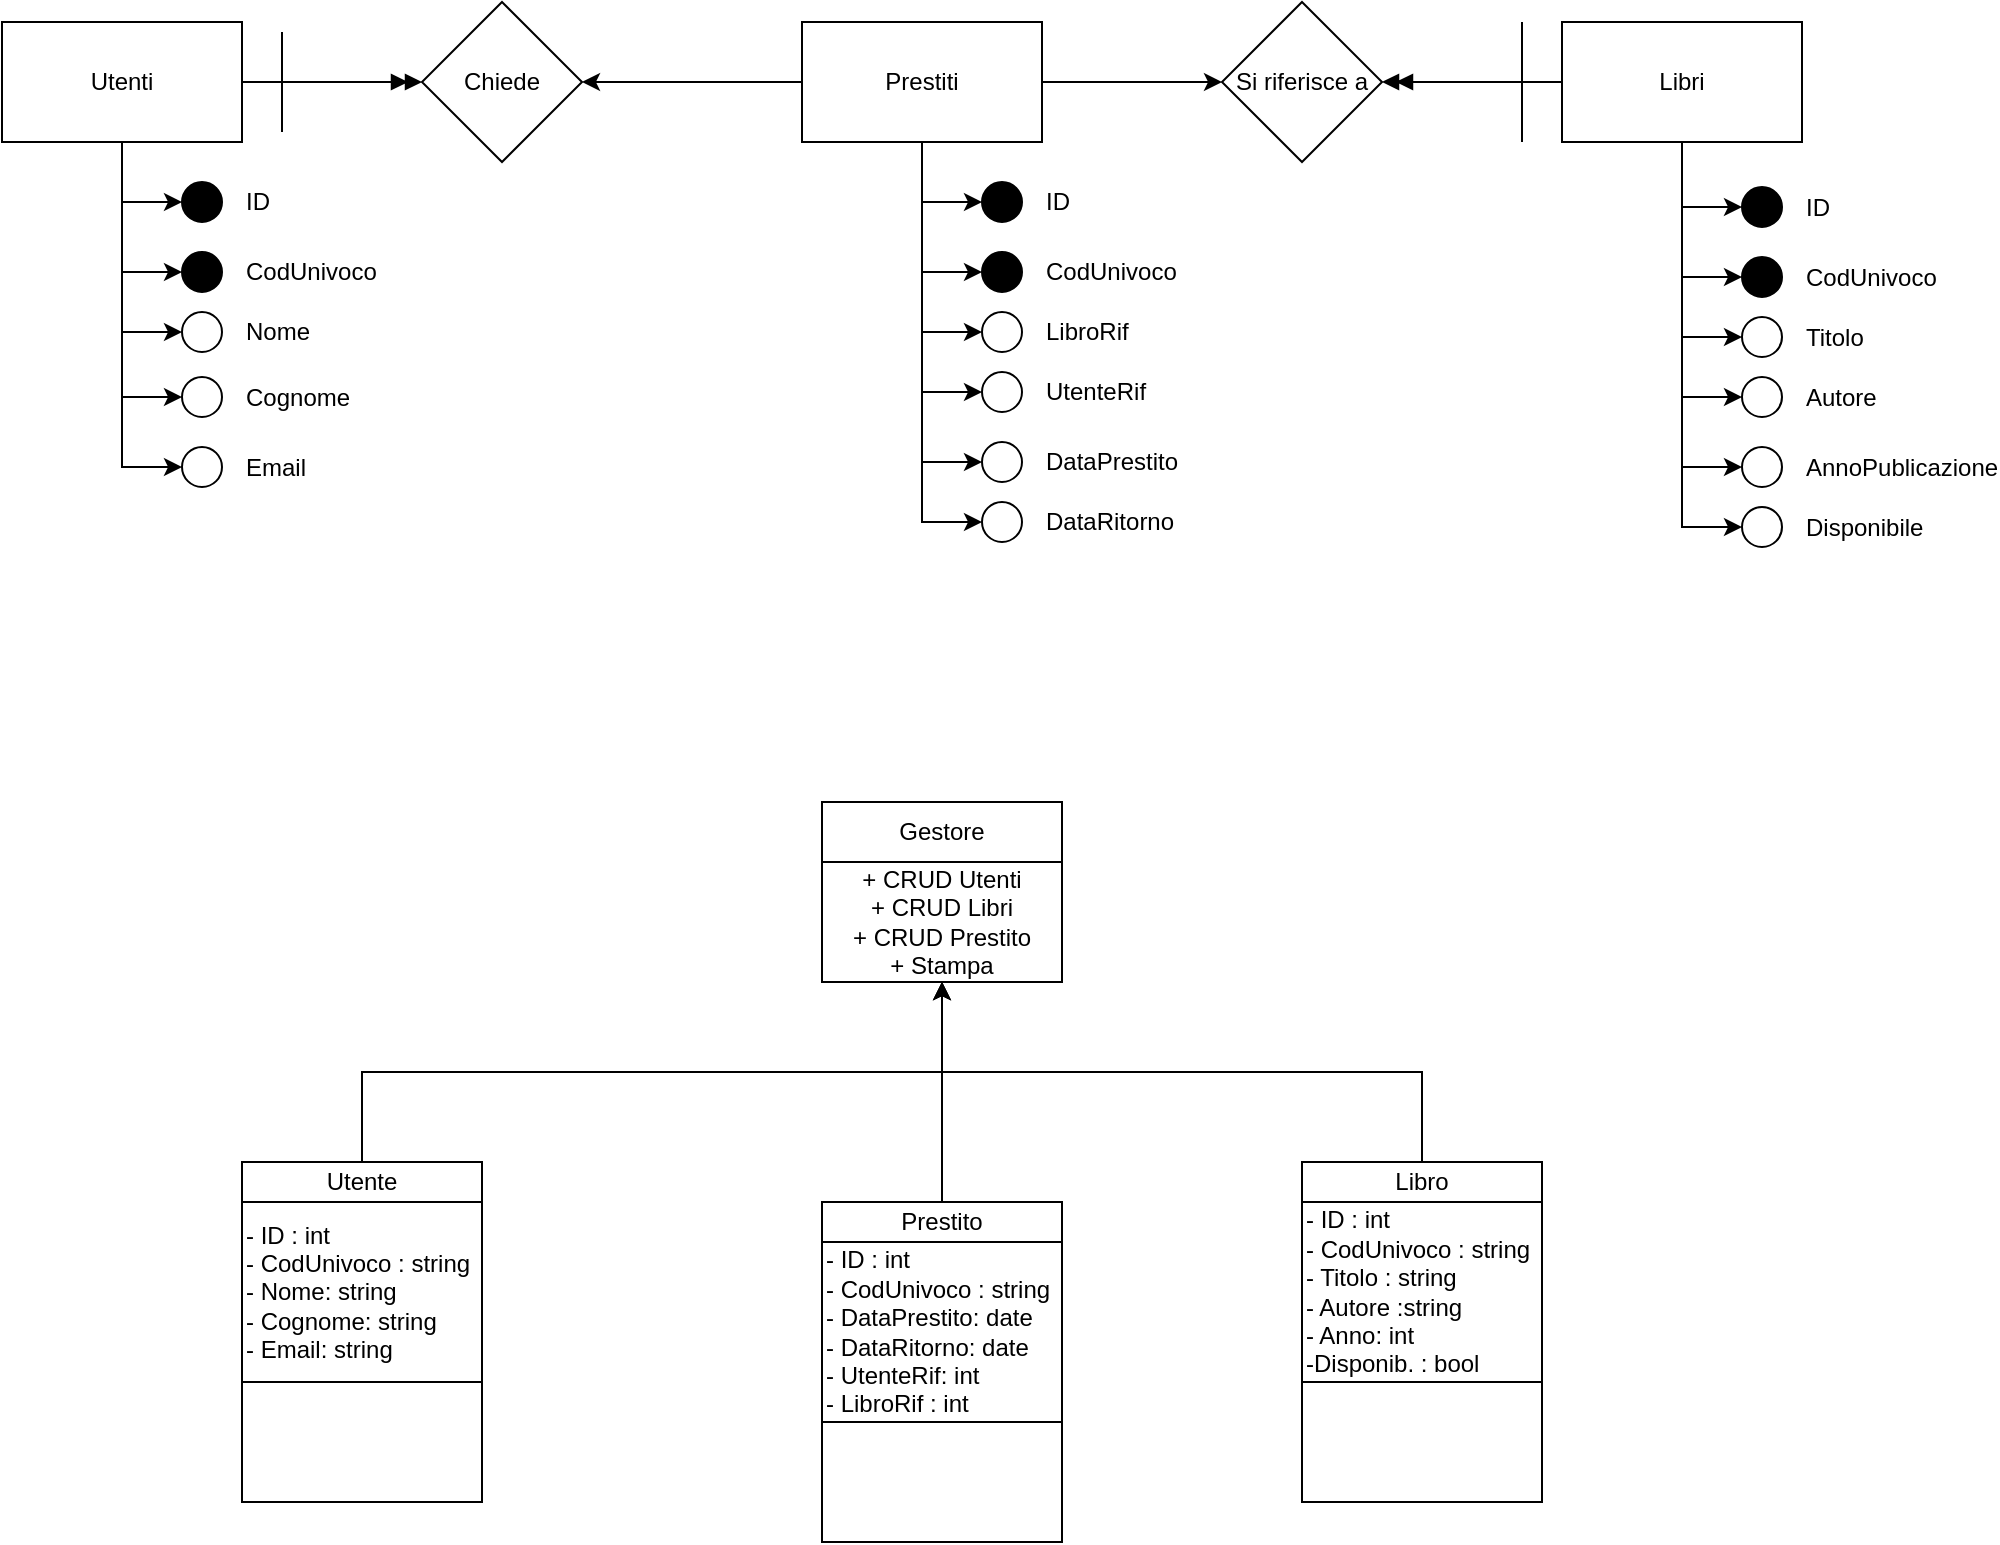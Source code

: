 <mxfile version="24.7.8">
  <diagram name="Pagina-1" id="hVnC4XfOqoPB96STK4v9">
    <mxGraphModel dx="1863" dy="614" grid="1" gridSize="10" guides="1" tooltips="1" connect="1" arrows="1" fold="1" page="1" pageScale="1" pageWidth="827" pageHeight="1169" math="0" shadow="0">
      <root>
        <mxCell id="0" />
        <mxCell id="1" parent="0" />
        <mxCell id="nJrMl64BiXKIPBicfdOv-7" style="edgeStyle=orthogonalEdgeStyle;rounded=0;orthogonalLoop=1;jettySize=auto;html=1;exitX=1;exitY=0.5;exitDx=0;exitDy=0;entryX=0;entryY=0.5;entryDx=0;entryDy=0;endArrow=doubleBlock;endFill=1;" edge="1" parent="1" source="nJrMl64BiXKIPBicfdOv-2" target="nJrMl64BiXKIPBicfdOv-5">
          <mxGeometry relative="1" as="geometry" />
        </mxCell>
        <mxCell id="nJrMl64BiXKIPBicfdOv-11" style="edgeStyle=orthogonalEdgeStyle;rounded=0;orthogonalLoop=1;jettySize=auto;html=1;exitX=0;exitY=0.5;exitDx=0;exitDy=0;entryX=1;entryY=0.5;entryDx=0;entryDy=0;endArrow=doubleBlock;endFill=1;" edge="1" parent="1" source="nJrMl64BiXKIPBicfdOv-3" target="nJrMl64BiXKIPBicfdOv-6">
          <mxGeometry relative="1" as="geometry" />
        </mxCell>
        <mxCell id="nJrMl64BiXKIPBicfdOv-9" style="edgeStyle=orthogonalEdgeStyle;rounded=0;orthogonalLoop=1;jettySize=auto;html=1;exitX=0;exitY=0.5;exitDx=0;exitDy=0;entryX=1;entryY=0.5;entryDx=0;entryDy=0;" edge="1" parent="1" source="nJrMl64BiXKIPBicfdOv-4" target="nJrMl64BiXKIPBicfdOv-5">
          <mxGeometry relative="1" as="geometry" />
        </mxCell>
        <mxCell id="nJrMl64BiXKIPBicfdOv-10" style="edgeStyle=orthogonalEdgeStyle;rounded=0;orthogonalLoop=1;jettySize=auto;html=1;exitX=1;exitY=0.5;exitDx=0;exitDy=0;entryX=0;entryY=0.5;entryDx=0;entryDy=0;" edge="1" parent="1" source="nJrMl64BiXKIPBicfdOv-4" target="nJrMl64BiXKIPBicfdOv-6">
          <mxGeometry relative="1" as="geometry" />
        </mxCell>
        <mxCell id="nJrMl64BiXKIPBicfdOv-5" value="Chiede" style="rhombus;whiteSpace=wrap;html=1;" vertex="1" parent="1">
          <mxGeometry x="130" y="240" width="80" height="80" as="geometry" />
        </mxCell>
        <mxCell id="nJrMl64BiXKIPBicfdOv-6" value="Si riferisce a" style="rhombus;whiteSpace=wrap;html=1;" vertex="1" parent="1">
          <mxGeometry x="530" y="240" width="80" height="80" as="geometry" />
        </mxCell>
        <mxCell id="nJrMl64BiXKIPBicfdOv-8" value="" style="endArrow=none;html=1;rounded=0;" edge="1" parent="1">
          <mxGeometry width="50" height="50" relative="1" as="geometry">
            <mxPoint x="60" y="305" as="sourcePoint" />
            <mxPoint x="60" y="255" as="targetPoint" />
          </mxGeometry>
        </mxCell>
        <mxCell id="nJrMl64BiXKIPBicfdOv-12" value="" style="endArrow=none;html=1;rounded=0;" edge="1" parent="1">
          <mxGeometry width="50" height="50" relative="1" as="geometry">
            <mxPoint x="680" y="310" as="sourcePoint" />
            <mxPoint x="680" y="250" as="targetPoint" />
          </mxGeometry>
        </mxCell>
        <mxCell id="nJrMl64BiXKIPBicfdOv-46" value="" style="group" vertex="1" connectable="0" parent="1">
          <mxGeometry x="-80" y="250" width="180" height="170" as="geometry" />
        </mxCell>
        <mxCell id="nJrMl64BiXKIPBicfdOv-2" value="Utenti" style="rounded=0;whiteSpace=wrap;html=1;" vertex="1" parent="nJrMl64BiXKIPBicfdOv-46">
          <mxGeometry width="120" height="60" as="geometry" />
        </mxCell>
        <mxCell id="nJrMl64BiXKIPBicfdOv-13" value="" style="ellipse;whiteSpace=wrap;html=1;aspect=fixed;fillColor=#000000;" vertex="1" parent="nJrMl64BiXKIPBicfdOv-46">
          <mxGeometry x="90" y="80" width="20" height="20" as="geometry" />
        </mxCell>
        <mxCell id="nJrMl64BiXKIPBicfdOv-14" value="ID" style="text;html=1;align=left;verticalAlign=middle;whiteSpace=wrap;rounded=0;" vertex="1" parent="nJrMl64BiXKIPBicfdOv-46">
          <mxGeometry x="120" y="75" width="60" height="30" as="geometry" />
        </mxCell>
        <mxCell id="nJrMl64BiXKIPBicfdOv-18" value="CodUnivoco" style="text;html=1;align=left;verticalAlign=middle;whiteSpace=wrap;rounded=0;" vertex="1" parent="nJrMl64BiXKIPBicfdOv-46">
          <mxGeometry x="120" y="110" width="60" height="30" as="geometry" />
        </mxCell>
        <mxCell id="nJrMl64BiXKIPBicfdOv-19" value="" style="ellipse;whiteSpace=wrap;html=1;aspect=fixed;strokeColor=default;fillColor=#000000;" vertex="1" parent="nJrMl64BiXKIPBicfdOv-46">
          <mxGeometry x="90" y="115" width="20" height="20" as="geometry" />
        </mxCell>
        <mxCell id="nJrMl64BiXKIPBicfdOv-20" value="Nome" style="text;html=1;align=left;verticalAlign=middle;whiteSpace=wrap;rounded=0;" vertex="1" parent="nJrMl64BiXKIPBicfdOv-46">
          <mxGeometry x="120" y="140" width="60" height="30" as="geometry" />
        </mxCell>
        <mxCell id="nJrMl64BiXKIPBicfdOv-21" value="" style="ellipse;whiteSpace=wrap;html=1;aspect=fixed;" vertex="1" parent="nJrMl64BiXKIPBicfdOv-46">
          <mxGeometry x="90" y="145" width="20" height="20" as="geometry" />
        </mxCell>
        <mxCell id="nJrMl64BiXKIPBicfdOv-23" style="edgeStyle=orthogonalEdgeStyle;rounded=0;orthogonalLoop=1;jettySize=auto;html=1;exitX=0.5;exitY=1;exitDx=0;exitDy=0;entryX=0;entryY=0.5;entryDx=0;entryDy=0;" edge="1" parent="nJrMl64BiXKIPBicfdOv-46" source="nJrMl64BiXKIPBicfdOv-2" target="nJrMl64BiXKIPBicfdOv-13">
          <mxGeometry relative="1" as="geometry">
            <Array as="points">
              <mxPoint x="60" y="90" />
            </Array>
          </mxGeometry>
        </mxCell>
        <mxCell id="nJrMl64BiXKIPBicfdOv-25" style="edgeStyle=orthogonalEdgeStyle;rounded=0;orthogonalLoop=1;jettySize=auto;html=1;exitX=0.5;exitY=1;exitDx=0;exitDy=0;entryX=0;entryY=0.5;entryDx=0;entryDy=0;" edge="1" parent="nJrMl64BiXKIPBicfdOv-46" source="nJrMl64BiXKIPBicfdOv-2" target="nJrMl64BiXKIPBicfdOv-19">
          <mxGeometry relative="1" as="geometry" />
        </mxCell>
        <mxCell id="nJrMl64BiXKIPBicfdOv-26" style="edgeStyle=orthogonalEdgeStyle;rounded=0;orthogonalLoop=1;jettySize=auto;html=1;exitX=0.5;exitY=1;exitDx=0;exitDy=0;entryX=0;entryY=0.5;entryDx=0;entryDy=0;" edge="1" parent="nJrMl64BiXKIPBicfdOv-46" source="nJrMl64BiXKIPBicfdOv-2" target="nJrMl64BiXKIPBicfdOv-21">
          <mxGeometry relative="1" as="geometry" />
        </mxCell>
        <mxCell id="nJrMl64BiXKIPBicfdOv-53" value="" style="group" vertex="1" connectable="0" parent="1">
          <mxGeometry x="320" y="250" width="180" height="265" as="geometry" />
        </mxCell>
        <mxCell id="nJrMl64BiXKIPBicfdOv-4" value="Prestiti" style="rounded=0;whiteSpace=wrap;html=1;" vertex="1" parent="nJrMl64BiXKIPBicfdOv-53">
          <mxGeometry width="120" height="60" as="geometry" />
        </mxCell>
        <mxCell id="nJrMl64BiXKIPBicfdOv-28" value="" style="ellipse;whiteSpace=wrap;html=1;aspect=fixed;fillColor=#000000;" vertex="1" parent="nJrMl64BiXKIPBicfdOv-53">
          <mxGeometry x="90" y="80" width="20" height="20" as="geometry" />
        </mxCell>
        <mxCell id="nJrMl64BiXKIPBicfdOv-29" value="ID" style="text;html=1;align=left;verticalAlign=middle;whiteSpace=wrap;rounded=0;" vertex="1" parent="nJrMl64BiXKIPBicfdOv-53">
          <mxGeometry x="120" y="75" width="60" height="30" as="geometry" />
        </mxCell>
        <mxCell id="nJrMl64BiXKIPBicfdOv-30" value="CodUnivoco" style="text;html=1;align=left;verticalAlign=middle;whiteSpace=wrap;rounded=0;" vertex="1" parent="nJrMl64BiXKIPBicfdOv-53">
          <mxGeometry x="120" y="110" width="60" height="30" as="geometry" />
        </mxCell>
        <mxCell id="nJrMl64BiXKIPBicfdOv-31" value="" style="ellipse;whiteSpace=wrap;html=1;aspect=fixed;fillColor=#000000;" vertex="1" parent="nJrMl64BiXKIPBicfdOv-53">
          <mxGeometry x="90" y="115" width="20" height="20" as="geometry" />
        </mxCell>
        <mxCell id="nJrMl64BiXKIPBicfdOv-32" value="LibroRif" style="text;html=1;align=left;verticalAlign=middle;whiteSpace=wrap;rounded=0;" vertex="1" parent="nJrMl64BiXKIPBicfdOv-53">
          <mxGeometry x="120" y="140" width="60" height="30" as="geometry" />
        </mxCell>
        <mxCell id="nJrMl64BiXKIPBicfdOv-33" value="" style="ellipse;whiteSpace=wrap;html=1;aspect=fixed;fillColor=#FFFFFF;" vertex="1" parent="nJrMl64BiXKIPBicfdOv-53">
          <mxGeometry x="90" y="145" width="20" height="20" as="geometry" />
        </mxCell>
        <mxCell id="nJrMl64BiXKIPBicfdOv-34" value="" style="ellipse;whiteSpace=wrap;html=1;aspect=fixed;fillColor=#FFFFFF;" vertex="1" parent="nJrMl64BiXKIPBicfdOv-53">
          <mxGeometry x="90" y="175" width="20" height="20" as="geometry" />
        </mxCell>
        <mxCell id="nJrMl64BiXKIPBicfdOv-35" value="UtenteRif" style="text;html=1;align=left;verticalAlign=middle;whiteSpace=wrap;rounded=0;" vertex="1" parent="nJrMl64BiXKIPBicfdOv-53">
          <mxGeometry x="120" y="170" width="60" height="30" as="geometry" />
        </mxCell>
        <mxCell id="nJrMl64BiXKIPBicfdOv-36" value="DataPrestito" style="text;html=1;align=left;verticalAlign=middle;whiteSpace=wrap;rounded=0;" vertex="1" parent="nJrMl64BiXKIPBicfdOv-53">
          <mxGeometry x="120" y="205" width="60" height="30" as="geometry" />
        </mxCell>
        <mxCell id="nJrMl64BiXKIPBicfdOv-37" value="" style="ellipse;whiteSpace=wrap;html=1;aspect=fixed;" vertex="1" parent="nJrMl64BiXKIPBicfdOv-53">
          <mxGeometry x="90" y="210" width="20" height="20" as="geometry" />
        </mxCell>
        <mxCell id="nJrMl64BiXKIPBicfdOv-38" value="DataRitorno" style="text;html=1;align=left;verticalAlign=middle;whiteSpace=wrap;rounded=0;" vertex="1" parent="nJrMl64BiXKIPBicfdOv-53">
          <mxGeometry x="120" y="235" width="60" height="30" as="geometry" />
        </mxCell>
        <mxCell id="nJrMl64BiXKIPBicfdOv-39" value="" style="ellipse;whiteSpace=wrap;html=1;aspect=fixed;" vertex="1" parent="nJrMl64BiXKIPBicfdOv-53">
          <mxGeometry x="90" y="240" width="20" height="20" as="geometry" />
        </mxCell>
        <mxCell id="nJrMl64BiXKIPBicfdOv-40" style="edgeStyle=orthogonalEdgeStyle;rounded=0;orthogonalLoop=1;jettySize=auto;html=1;exitX=0.5;exitY=1;exitDx=0;exitDy=0;entryX=0;entryY=0.5;entryDx=0;entryDy=0;" edge="1" parent="nJrMl64BiXKIPBicfdOv-53" source="nJrMl64BiXKIPBicfdOv-4" target="nJrMl64BiXKIPBicfdOv-28">
          <mxGeometry relative="1" as="geometry" />
        </mxCell>
        <mxCell id="nJrMl64BiXKIPBicfdOv-41" style="edgeStyle=orthogonalEdgeStyle;rounded=0;orthogonalLoop=1;jettySize=auto;html=1;exitX=0.5;exitY=1;exitDx=0;exitDy=0;entryX=0;entryY=0.5;entryDx=0;entryDy=0;" edge="1" parent="nJrMl64BiXKIPBicfdOv-53" source="nJrMl64BiXKIPBicfdOv-4" target="nJrMl64BiXKIPBicfdOv-31">
          <mxGeometry relative="1" as="geometry" />
        </mxCell>
        <mxCell id="nJrMl64BiXKIPBicfdOv-42" style="edgeStyle=orthogonalEdgeStyle;rounded=0;orthogonalLoop=1;jettySize=auto;html=1;exitX=0.5;exitY=1;exitDx=0;exitDy=0;entryX=0;entryY=0.5;entryDx=0;entryDy=0;" edge="1" parent="nJrMl64BiXKIPBicfdOv-53" source="nJrMl64BiXKIPBicfdOv-4" target="nJrMl64BiXKIPBicfdOv-33">
          <mxGeometry relative="1" as="geometry" />
        </mxCell>
        <mxCell id="nJrMl64BiXKIPBicfdOv-43" style="edgeStyle=orthogonalEdgeStyle;rounded=0;orthogonalLoop=1;jettySize=auto;html=1;exitX=0.5;exitY=1;exitDx=0;exitDy=0;entryX=0;entryY=0.5;entryDx=0;entryDy=0;" edge="1" parent="nJrMl64BiXKIPBicfdOv-53" source="nJrMl64BiXKIPBicfdOv-4" target="nJrMl64BiXKIPBicfdOv-34">
          <mxGeometry relative="1" as="geometry" />
        </mxCell>
        <mxCell id="nJrMl64BiXKIPBicfdOv-44" style="edgeStyle=orthogonalEdgeStyle;rounded=0;orthogonalLoop=1;jettySize=auto;html=1;exitX=0.5;exitY=1;exitDx=0;exitDy=0;entryX=0;entryY=0.5;entryDx=0;entryDy=0;" edge="1" parent="nJrMl64BiXKIPBicfdOv-53" source="nJrMl64BiXKIPBicfdOv-4" target="nJrMl64BiXKIPBicfdOv-37">
          <mxGeometry relative="1" as="geometry" />
        </mxCell>
        <mxCell id="nJrMl64BiXKIPBicfdOv-45" style="edgeStyle=orthogonalEdgeStyle;rounded=0;orthogonalLoop=1;jettySize=auto;html=1;exitX=0.5;exitY=1;exitDx=0;exitDy=0;entryX=0;entryY=0.5;entryDx=0;entryDy=0;" edge="1" parent="nJrMl64BiXKIPBicfdOv-53" source="nJrMl64BiXKIPBicfdOv-4" target="nJrMl64BiXKIPBicfdOv-39">
          <mxGeometry relative="1" as="geometry" />
        </mxCell>
        <mxCell id="nJrMl64BiXKIPBicfdOv-66" value="" style="group" vertex="1" connectable="0" parent="1">
          <mxGeometry x="700" y="250" width="180" height="267.5" as="geometry" />
        </mxCell>
        <mxCell id="nJrMl64BiXKIPBicfdOv-3" value="Libri" style="rounded=0;whiteSpace=wrap;html=1;" vertex="1" parent="nJrMl64BiXKIPBicfdOv-66">
          <mxGeometry width="120" height="60" as="geometry" />
        </mxCell>
        <mxCell id="nJrMl64BiXKIPBicfdOv-47" value="" style="ellipse;whiteSpace=wrap;html=1;aspect=fixed;fillColor=#000000;" vertex="1" parent="nJrMl64BiXKIPBicfdOv-66">
          <mxGeometry x="90" y="82.5" width="20" height="20" as="geometry" />
        </mxCell>
        <mxCell id="nJrMl64BiXKIPBicfdOv-48" value="ID" style="text;html=1;align=left;verticalAlign=middle;whiteSpace=wrap;rounded=0;" vertex="1" parent="nJrMl64BiXKIPBicfdOv-66">
          <mxGeometry x="120" y="77.5" width="60" height="30" as="geometry" />
        </mxCell>
        <mxCell id="nJrMl64BiXKIPBicfdOv-49" value="CodUnivoco" style="text;html=1;align=left;verticalAlign=middle;whiteSpace=wrap;rounded=0;" vertex="1" parent="nJrMl64BiXKIPBicfdOv-66">
          <mxGeometry x="120" y="112.5" width="60" height="30" as="geometry" />
        </mxCell>
        <mxCell id="nJrMl64BiXKIPBicfdOv-50" value="" style="ellipse;whiteSpace=wrap;html=1;aspect=fixed;fillColor=#000000;" vertex="1" parent="nJrMl64BiXKIPBicfdOv-66">
          <mxGeometry x="90" y="117.5" width="20" height="20" as="geometry" />
        </mxCell>
        <mxCell id="nJrMl64BiXKIPBicfdOv-51" value="Titolo" style="text;html=1;align=left;verticalAlign=middle;whiteSpace=wrap;rounded=0;" vertex="1" parent="nJrMl64BiXKIPBicfdOv-66">
          <mxGeometry x="120" y="142.5" width="60" height="30" as="geometry" />
        </mxCell>
        <mxCell id="nJrMl64BiXKIPBicfdOv-52" value="" style="ellipse;whiteSpace=wrap;html=1;aspect=fixed;" vertex="1" parent="nJrMl64BiXKIPBicfdOv-66">
          <mxGeometry x="90" y="147.5" width="20" height="20" as="geometry" />
        </mxCell>
        <mxCell id="nJrMl64BiXKIPBicfdOv-54" value="" style="ellipse;whiteSpace=wrap;html=1;aspect=fixed;" vertex="1" parent="nJrMl64BiXKIPBicfdOv-66">
          <mxGeometry x="90" y="177.5" width="20" height="20" as="geometry" />
        </mxCell>
        <mxCell id="nJrMl64BiXKIPBicfdOv-55" value="Autore" style="text;html=1;align=left;verticalAlign=middle;whiteSpace=wrap;rounded=0;" vertex="1" parent="nJrMl64BiXKIPBicfdOv-66">
          <mxGeometry x="120" y="172.5" width="60" height="30" as="geometry" />
        </mxCell>
        <mxCell id="nJrMl64BiXKIPBicfdOv-56" value="AnnoPublicazione" style="text;html=1;align=left;verticalAlign=middle;whiteSpace=wrap;rounded=0;" vertex="1" parent="nJrMl64BiXKIPBicfdOv-66">
          <mxGeometry x="120" y="207.5" width="60" height="30" as="geometry" />
        </mxCell>
        <mxCell id="nJrMl64BiXKIPBicfdOv-57" value="" style="ellipse;whiteSpace=wrap;html=1;aspect=fixed;" vertex="1" parent="nJrMl64BiXKIPBicfdOv-66">
          <mxGeometry x="90" y="212.5" width="20" height="20" as="geometry" />
        </mxCell>
        <mxCell id="nJrMl64BiXKIPBicfdOv-58" value="Disponibile" style="text;html=1;align=left;verticalAlign=middle;whiteSpace=wrap;rounded=0;" vertex="1" parent="nJrMl64BiXKIPBicfdOv-66">
          <mxGeometry x="120" y="237.5" width="60" height="30" as="geometry" />
        </mxCell>
        <mxCell id="nJrMl64BiXKIPBicfdOv-59" value="" style="ellipse;whiteSpace=wrap;html=1;aspect=fixed;" vertex="1" parent="nJrMl64BiXKIPBicfdOv-66">
          <mxGeometry x="90" y="242.5" width="20" height="20" as="geometry" />
        </mxCell>
        <mxCell id="nJrMl64BiXKIPBicfdOv-60" style="edgeStyle=orthogonalEdgeStyle;rounded=0;orthogonalLoop=1;jettySize=auto;html=1;exitX=0.5;exitY=1;exitDx=0;exitDy=0;entryX=0;entryY=0.5;entryDx=0;entryDy=0;" edge="1" parent="nJrMl64BiXKIPBicfdOv-66" source="nJrMl64BiXKIPBicfdOv-3" target="nJrMl64BiXKIPBicfdOv-47">
          <mxGeometry relative="1" as="geometry" />
        </mxCell>
        <mxCell id="nJrMl64BiXKIPBicfdOv-61" style="edgeStyle=orthogonalEdgeStyle;rounded=0;orthogonalLoop=1;jettySize=auto;html=1;exitX=0.5;exitY=1;exitDx=0;exitDy=0;entryX=0;entryY=0.5;entryDx=0;entryDy=0;" edge="1" parent="nJrMl64BiXKIPBicfdOv-66" source="nJrMl64BiXKIPBicfdOv-3" target="nJrMl64BiXKIPBicfdOv-50">
          <mxGeometry relative="1" as="geometry" />
        </mxCell>
        <mxCell id="nJrMl64BiXKIPBicfdOv-62" style="edgeStyle=orthogonalEdgeStyle;rounded=0;orthogonalLoop=1;jettySize=auto;html=1;exitX=0.5;exitY=1;exitDx=0;exitDy=0;entryX=0;entryY=0.5;entryDx=0;entryDy=0;" edge="1" parent="nJrMl64BiXKIPBicfdOv-66" source="nJrMl64BiXKIPBicfdOv-3" target="nJrMl64BiXKIPBicfdOv-52">
          <mxGeometry relative="1" as="geometry" />
        </mxCell>
        <mxCell id="nJrMl64BiXKIPBicfdOv-63" style="edgeStyle=orthogonalEdgeStyle;rounded=0;orthogonalLoop=1;jettySize=auto;html=1;exitX=0.5;exitY=1;exitDx=0;exitDy=0;entryX=0;entryY=0.5;entryDx=0;entryDy=0;" edge="1" parent="nJrMl64BiXKIPBicfdOv-66" source="nJrMl64BiXKIPBicfdOv-3" target="nJrMl64BiXKIPBicfdOv-54">
          <mxGeometry relative="1" as="geometry" />
        </mxCell>
        <mxCell id="nJrMl64BiXKIPBicfdOv-64" style="edgeStyle=orthogonalEdgeStyle;rounded=0;orthogonalLoop=1;jettySize=auto;html=1;exitX=0.5;exitY=1;exitDx=0;exitDy=0;entryX=0;entryY=0.5;entryDx=0;entryDy=0;" edge="1" parent="nJrMl64BiXKIPBicfdOv-66" source="nJrMl64BiXKIPBicfdOv-3" target="nJrMl64BiXKIPBicfdOv-57">
          <mxGeometry relative="1" as="geometry" />
        </mxCell>
        <mxCell id="nJrMl64BiXKIPBicfdOv-65" style="edgeStyle=orthogonalEdgeStyle;rounded=0;orthogonalLoop=1;jettySize=auto;html=1;exitX=0.5;exitY=1;exitDx=0;exitDy=0;entryX=0;entryY=0.5;entryDx=0;entryDy=0;" edge="1" parent="nJrMl64BiXKIPBicfdOv-66" source="nJrMl64BiXKIPBicfdOv-3" target="nJrMl64BiXKIPBicfdOv-59">
          <mxGeometry relative="1" as="geometry" />
        </mxCell>
        <mxCell id="nJrMl64BiXKIPBicfdOv-67" value="" style="ellipse;whiteSpace=wrap;html=1;aspect=fixed;" vertex="1" parent="1">
          <mxGeometry x="10" y="427.5" width="20" height="20" as="geometry" />
        </mxCell>
        <mxCell id="nJrMl64BiXKIPBicfdOv-68" value="Cognome" style="text;html=1;align=left;verticalAlign=middle;whiteSpace=wrap;rounded=0;" vertex="1" parent="1">
          <mxGeometry x="40" y="422.5" width="60" height="30" as="geometry" />
        </mxCell>
        <mxCell id="nJrMl64BiXKIPBicfdOv-69" value="Email" style="text;html=1;align=left;verticalAlign=middle;whiteSpace=wrap;rounded=0;" vertex="1" parent="1">
          <mxGeometry x="40" y="457.5" width="60" height="30" as="geometry" />
        </mxCell>
        <mxCell id="nJrMl64BiXKIPBicfdOv-70" value="" style="ellipse;whiteSpace=wrap;html=1;aspect=fixed;" vertex="1" parent="1">
          <mxGeometry x="10" y="462.5" width="20" height="20" as="geometry" />
        </mxCell>
        <mxCell id="nJrMl64BiXKIPBicfdOv-73" style="edgeStyle=orthogonalEdgeStyle;rounded=0;orthogonalLoop=1;jettySize=auto;html=1;exitX=0.5;exitY=1;exitDx=0;exitDy=0;entryX=0;entryY=0.5;entryDx=0;entryDy=0;" edge="1" parent="1" source="nJrMl64BiXKIPBicfdOv-2" target="nJrMl64BiXKIPBicfdOv-67">
          <mxGeometry relative="1" as="geometry" />
        </mxCell>
        <mxCell id="nJrMl64BiXKIPBicfdOv-74" style="edgeStyle=orthogonalEdgeStyle;rounded=0;orthogonalLoop=1;jettySize=auto;html=1;exitX=0.5;exitY=1;exitDx=0;exitDy=0;entryX=0;entryY=0.5;entryDx=0;entryDy=0;" edge="1" parent="1" source="nJrMl64BiXKIPBicfdOv-2" target="nJrMl64BiXKIPBicfdOv-70">
          <mxGeometry relative="1" as="geometry" />
        </mxCell>
        <mxCell id="nJrMl64BiXKIPBicfdOv-107" style="edgeStyle=orthogonalEdgeStyle;rounded=0;orthogonalLoop=1;jettySize=auto;html=1;exitX=0.5;exitY=0;exitDx=0;exitDy=0;entryX=0.5;entryY=1;entryDx=0;entryDy=0;" edge="1" parent="1" source="nJrMl64BiXKIPBicfdOv-95" target="nJrMl64BiXKIPBicfdOv-106">
          <mxGeometry relative="1" as="geometry" />
        </mxCell>
        <mxCell id="nJrMl64BiXKIPBicfdOv-95" value="Utente" style="rounded=0;whiteSpace=wrap;html=1;" vertex="1" parent="1">
          <mxGeometry x="40" y="820" width="120" height="20" as="geometry" />
        </mxCell>
        <mxCell id="nJrMl64BiXKIPBicfdOv-109" style="edgeStyle=orthogonalEdgeStyle;rounded=0;orthogonalLoop=1;jettySize=auto;html=1;exitX=0.5;exitY=0;exitDx=0;exitDy=0;entryX=0.5;entryY=1;entryDx=0;entryDy=0;" edge="1" parent="1" source="nJrMl64BiXKIPBicfdOv-96" target="nJrMl64BiXKIPBicfdOv-106">
          <mxGeometry relative="1" as="geometry" />
        </mxCell>
        <mxCell id="nJrMl64BiXKIPBicfdOv-96" value="Prestito" style="rounded=0;whiteSpace=wrap;html=1;" vertex="1" parent="1">
          <mxGeometry x="330" y="840" width="120" height="20" as="geometry" />
        </mxCell>
        <mxCell id="nJrMl64BiXKIPBicfdOv-108" style="edgeStyle=orthogonalEdgeStyle;rounded=0;orthogonalLoop=1;jettySize=auto;html=1;exitX=0.5;exitY=0;exitDx=0;exitDy=0;entryX=0.5;entryY=1;entryDx=0;entryDy=0;" edge="1" parent="1" source="nJrMl64BiXKIPBicfdOv-97" target="nJrMl64BiXKIPBicfdOv-106">
          <mxGeometry relative="1" as="geometry" />
        </mxCell>
        <mxCell id="nJrMl64BiXKIPBicfdOv-97" value="Libro" style="rounded=0;whiteSpace=wrap;html=1;" vertex="1" parent="1">
          <mxGeometry x="570" y="820" width="120" height="20" as="geometry" />
        </mxCell>
        <mxCell id="nJrMl64BiXKIPBicfdOv-98" value="- ID : int&lt;div&gt;- CodUnivoco : string&lt;/div&gt;&lt;div&gt;- Nome&lt;span style=&quot;background-color: initial;&quot;&gt;: string&lt;/span&gt;&lt;/div&gt;&lt;div&gt;- Cognome: string&lt;span style=&quot;background-color: initial;&quot;&gt;&lt;br&gt;&lt;/span&gt;&lt;/div&gt;&lt;div&gt;-&amp;nbsp;&lt;span style=&quot;background-color: initial;&quot;&gt;Email: string&lt;/span&gt;&lt;/div&gt;" style="rounded=0;whiteSpace=wrap;html=1;align=left;" vertex="1" parent="1">
          <mxGeometry x="40" y="840" width="120" height="90" as="geometry" />
        </mxCell>
        <mxCell id="nJrMl64BiXKIPBicfdOv-99" value="- ID : int&lt;div&gt;- CodUnivoco : string&lt;/div&gt;&lt;div&gt;- DataPrestito&lt;span style=&quot;background-color: initial;&quot;&gt;: date&lt;/span&gt;&lt;/div&gt;&lt;div&gt;- DataRitorno: date&lt;span style=&quot;background-color: initial;&quot;&gt;&lt;br&gt;&lt;/span&gt;&lt;/div&gt;&lt;div&gt;- UtenteRif&lt;span style=&quot;background-color: initial;&quot;&gt;: int&lt;/span&gt;&lt;/div&gt;&lt;div&gt;&lt;span style=&quot;background-color: initial;&quot;&gt;- LibroRif : int&lt;/span&gt;&lt;/div&gt;" style="rounded=0;whiteSpace=wrap;html=1;align=left;" vertex="1" parent="1">
          <mxGeometry x="330" y="860" width="120" height="90" as="geometry" />
        </mxCell>
        <mxCell id="nJrMl64BiXKIPBicfdOv-100" value="- ID : int&lt;div&gt;- CodUnivoco : string&lt;/div&gt;&lt;div&gt;- Titolo : string&lt;/div&gt;&lt;div&gt;- Autore :string&lt;/div&gt;&lt;div&gt;- Anno: int&lt;/div&gt;&lt;div&gt;-Disponib. : bool&lt;/div&gt;" style="rounded=0;whiteSpace=wrap;html=1;align=left;" vertex="1" parent="1">
          <mxGeometry x="570" y="840" width="120" height="90" as="geometry" />
        </mxCell>
        <mxCell id="nJrMl64BiXKIPBicfdOv-101" value="" style="rounded=0;whiteSpace=wrap;html=1;align=left;" vertex="1" parent="1">
          <mxGeometry x="40" y="930" width="120" height="60" as="geometry" />
        </mxCell>
        <mxCell id="nJrMl64BiXKIPBicfdOv-102" value="" style="rounded=0;whiteSpace=wrap;html=1;" vertex="1" parent="1">
          <mxGeometry x="330" y="950" width="120" height="60" as="geometry" />
        </mxCell>
        <mxCell id="nJrMl64BiXKIPBicfdOv-103" value="" style="rounded=0;whiteSpace=wrap;html=1;" vertex="1" parent="1">
          <mxGeometry x="570" y="930" width="120" height="60" as="geometry" />
        </mxCell>
        <mxCell id="nJrMl64BiXKIPBicfdOv-105" value="Gestore" style="rounded=0;whiteSpace=wrap;html=1;" vertex="1" parent="1">
          <mxGeometry x="330" y="640" width="120" height="30" as="geometry" />
        </mxCell>
        <mxCell id="nJrMl64BiXKIPBicfdOv-106" value="+ CRUD Utenti&lt;div&gt;+ CRUD Libri&lt;/div&gt;&lt;div&gt;+ CRUD Prestito&lt;/div&gt;&lt;div&gt;+ Stampa&lt;/div&gt;" style="rounded=0;whiteSpace=wrap;html=1;" vertex="1" parent="1">
          <mxGeometry x="330" y="670" width="120" height="60" as="geometry" />
        </mxCell>
      </root>
    </mxGraphModel>
  </diagram>
</mxfile>
